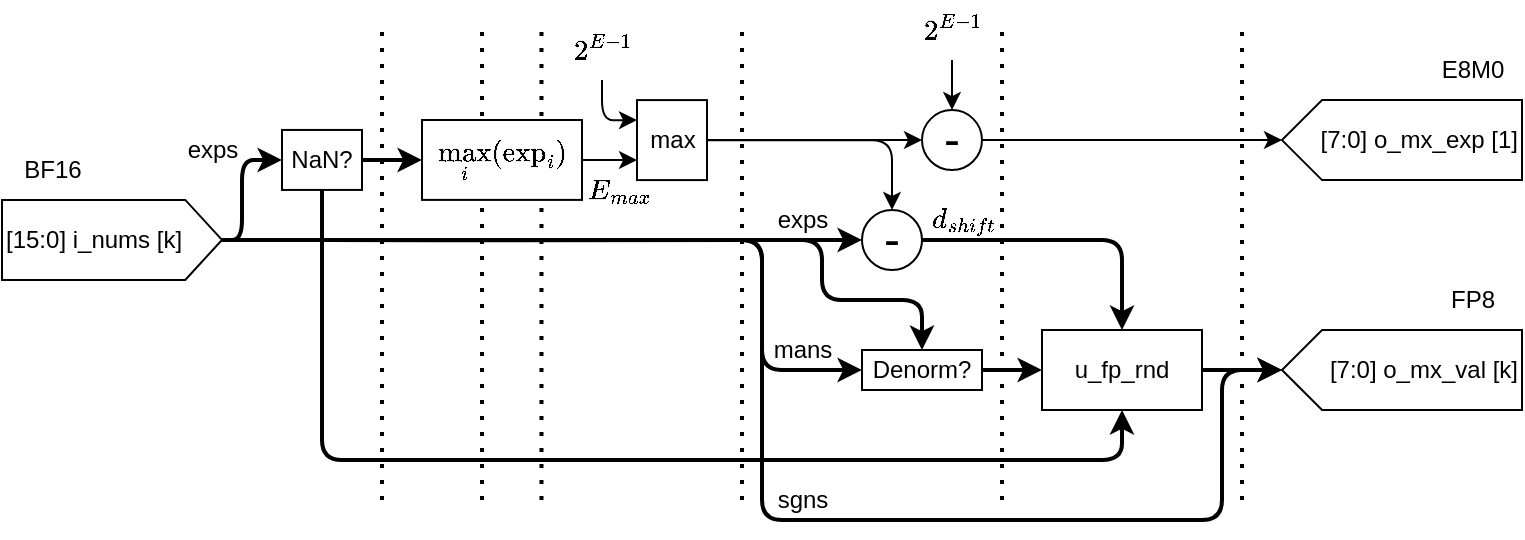 <mxfile>
    <diagram id="izr5ojlLVmo8zyCvxxbJ" name="Page-1">
        <mxGraphModel dx="1209" dy="705" grid="1" gridSize="10" guides="1" tooltips="1" connect="1" arrows="1" fold="1" page="1" pageScale="1" pageWidth="850" pageHeight="300" math="1" shadow="0">
            <root>
                <mxCell id="0"/>
                <mxCell id="1" parent="0"/>
                <mxCell id="503" value="" style="endArrow=none;dashed=1;html=1;dashPattern=1 3;strokeWidth=2;" edge="1" parent="1">
                    <mxGeometry width="50" height="50" relative="1" as="geometry">
                        <mxPoint x="285" y="268" as="sourcePoint"/>
                        <mxPoint x="285" y="28" as="targetPoint"/>
                    </mxGeometry>
                </mxCell>
                <mxCell id="504" value="" style="endArrow=none;dashed=1;html=1;dashPattern=1 3;strokeWidth=2;" edge="1" parent="1">
                    <mxGeometry width="50" height="50" relative="1" as="geometry">
                        <mxPoint x="314.74" y="268" as="sourcePoint"/>
                        <mxPoint x="314.74" y="28" as="targetPoint"/>
                    </mxGeometry>
                </mxCell>
                <mxCell id="505" value="sgns" style="text;html=1;align=center;verticalAlign=middle;resizable=0;points=[];autosize=1;strokeColor=none;fillColor=none;fontSize=12;" vertex="1" parent="1">
                    <mxGeometry x="420" y="253" width="50" height="30" as="geometry"/>
                </mxCell>
                <mxCell id="506" value="$$E_{max}$$" style="text;html=1;align=center;verticalAlign=middle;resizable=0;points=[];autosize=1;strokeColor=none;fillColor=none;fontSize=12;" vertex="1" parent="1">
                    <mxGeometry x="303" y="98" width="100" height="30" as="geometry"/>
                </mxCell>
                <mxCell id="507" value="mans" style="text;html=1;align=center;verticalAlign=middle;resizable=0;points=[];autosize=1;strokeColor=none;fillColor=none;fontSize=12;" vertex="1" parent="1">
                    <mxGeometry x="420" y="178" width="50" height="30" as="geometry"/>
                </mxCell>
                <mxCell id="508" value="BF16" style="text;html=1;align=center;verticalAlign=middle;resizable=0;points=[];autosize=1;strokeColor=none;fillColor=none;" vertex="1" parent="1">
                    <mxGeometry x="45" y="87.95" width="50" height="30" as="geometry"/>
                </mxCell>
                <mxCell id="509" style="edgeStyle=orthogonalEdgeStyle;html=1;strokeWidth=2;entryX=0.5;entryY=1;entryDx=0;entryDy=0;" edge="1" parent="1" source="513" target="516">
                    <mxGeometry relative="1" as="geometry">
                        <Array as="points">
                            <mxPoint x="425" y="138"/>
                            <mxPoint x="425" y="278"/>
                            <mxPoint x="655" y="278"/>
                            <mxPoint x="655" y="203"/>
                        </Array>
                        <mxPoint x="675" y="228" as="targetPoint"/>
                    </mxGeometry>
                </mxCell>
                <mxCell id="510" style="edgeStyle=orthogonalEdgeStyle;html=1;entryX=0;entryY=0.5;entryDx=0;entryDy=0;strokeWidth=2;" edge="1" parent="1" source="513" target="531">
                    <mxGeometry relative="1" as="geometry">
                        <Array as="points">
                            <mxPoint x="165" y="138"/>
                            <mxPoint x="165" y="98"/>
                        </Array>
                    </mxGeometry>
                </mxCell>
                <mxCell id="511" style="edgeStyle=orthogonalEdgeStyle;html=1;entryX=0.5;entryY=0;entryDx=0;entryDy=0;strokeWidth=2;" edge="1" parent="1" source="513" target="536">
                    <mxGeometry relative="1" as="geometry">
                        <Array as="points">
                            <mxPoint x="455" y="138"/>
                            <mxPoint x="455" y="168"/>
                            <mxPoint x="505" y="168"/>
                        </Array>
                    </mxGeometry>
                </mxCell>
                <mxCell id="512" style="edgeStyle=orthogonalEdgeStyle;html=1;entryX=0;entryY=0.5;entryDx=0;entryDy=0;strokeWidth=2;" edge="1" parent="1" source="513" target="536">
                    <mxGeometry relative="1" as="geometry">
                        <Array as="points">
                            <mxPoint x="425" y="138"/>
                            <mxPoint x="425" y="203"/>
                        </Array>
                    </mxGeometry>
                </mxCell>
                <mxCell id="513" value="[15:0] i_nums [k]" style="shape=offPageConnector;whiteSpace=wrap;html=1;rotation=0;direction=north;labelPosition=center;verticalLabelPosition=middle;align=left;verticalAlign=middle;size=0.167;" vertex="1" parent="1">
                    <mxGeometry x="45" y="117.95" width="110" height="40" as="geometry"/>
                </mxCell>
                <mxCell id="514" style="edgeStyle=orthogonalEdgeStyle;html=1;entryX=0;entryY=0.5;entryDx=0;entryDy=0;fontSize=12;strokeWidth=2;" edge="1" parent="1" target="523">
                    <mxGeometry relative="1" as="geometry">
                        <mxPoint x="520" y="153.05" as="targetPoint"/>
                        <mxPoint x="205" y="138.05" as="sourcePoint"/>
                        <Array as="points">
                            <mxPoint x="275" y="138.05"/>
                            <mxPoint x="275" y="138.05"/>
                        </Array>
                    </mxGeometry>
                </mxCell>
                <mxCell id="515" value="exps" style="text;html=1;align=center;verticalAlign=middle;resizable=0;points=[];autosize=1;strokeColor=none;fillColor=none;fontSize=12;" vertex="1" parent="1">
                    <mxGeometry x="125" y="78.05" width="50" height="30" as="geometry"/>
                </mxCell>
                <mxCell id="516" value="&lt;span style=&quot;text-align: left;&quot;&gt;[7:0] o_mx_val [k]&lt;/span&gt;" style="shape=offPageConnector;whiteSpace=wrap;html=1;rotation=0;direction=south;labelPosition=center;verticalLabelPosition=middle;align=right;verticalAlign=middle;size=0.167;" vertex="1" parent="1">
                    <mxGeometry x="685" y="183" width="120" height="40" as="geometry"/>
                </mxCell>
                <mxCell id="517" value="&lt;span style=&quot;text-align: left;&quot;&gt;[7:0] o_mx_exp [1]&lt;/span&gt;" style="shape=offPageConnector;whiteSpace=wrap;html=1;rotation=0;direction=south;labelPosition=center;verticalLabelPosition=middle;align=right;verticalAlign=middle;size=0.167;" vertex="1" parent="1">
                    <mxGeometry x="685" y="68.05" width="120" height="40" as="geometry"/>
                </mxCell>
                <mxCell id="518" style="edgeStyle=none;html=1;entryX=0.5;entryY=1;entryDx=0;entryDy=0;strokeWidth=2;" edge="1" parent="1" source="519" target="516">
                    <mxGeometry relative="1" as="geometry"/>
                </mxCell>
                <mxCell id="519" value="u_fp_rnd" style="rounded=0;whiteSpace=wrap;html=1;" vertex="1" parent="1">
                    <mxGeometry x="565" y="183" width="80" height="40" as="geometry"/>
                </mxCell>
                <mxCell id="520" value="E8M0" style="text;html=1;align=center;verticalAlign=middle;resizable=0;points=[];autosize=1;strokeColor=none;fillColor=none;fontSize=12;" vertex="1" parent="1">
                    <mxGeometry x="755" y="38.05" width="50" height="30" as="geometry"/>
                </mxCell>
                <mxCell id="521" value="FP8" style="text;html=1;align=center;verticalAlign=middle;resizable=0;points=[];autosize=1;strokeColor=none;fillColor=none;fontSize=12;" vertex="1" parent="1">
                    <mxGeometry x="755" y="153" width="50" height="30" as="geometry"/>
                </mxCell>
                <mxCell id="522" style="edgeStyle=orthogonalEdgeStyle;html=1;entryX=0.5;entryY=0;entryDx=0;entryDy=0;strokeWidth=2;" edge="1" parent="1" source="523" target="519">
                    <mxGeometry relative="1" as="geometry"/>
                </mxCell>
                <mxCell id="523" value="-" style="ellipse;whiteSpace=wrap;html=1;aspect=fixed;fontSize=24;" vertex="1" parent="1">
                    <mxGeometry x="475" y="123" width="30" height="30" as="geometry"/>
                </mxCell>
                <mxCell id="524" value="exps" style="text;html=1;align=center;verticalAlign=middle;resizable=0;points=[];autosize=1;strokeColor=none;fillColor=none;fontSize=12;" vertex="1" parent="1">
                    <mxGeometry x="420" y="112.97" width="50" height="30" as="geometry"/>
                </mxCell>
                <mxCell id="525" value="" style="endArrow=none;dashed=1;html=1;dashPattern=1 3;strokeWidth=2;" edge="1" parent="1">
                    <mxGeometry width="50" height="50" relative="1" as="geometry">
                        <mxPoint x="545" y="268" as="sourcePoint"/>
                        <mxPoint x="545" y="28" as="targetPoint"/>
                    </mxGeometry>
                </mxCell>
                <mxCell id="526" value="" style="endArrow=none;dashed=1;html=1;dashPattern=1 3;strokeWidth=2;" edge="1" parent="1">
                    <mxGeometry width="50" height="50" relative="1" as="geometry">
                        <mxPoint x="235" y="268" as="sourcePoint"/>
                        <mxPoint x="235" y="28" as="targetPoint"/>
                    </mxGeometry>
                </mxCell>
                <mxCell id="527" value="" style="endArrow=none;dashed=1;html=1;dashPattern=1 3;strokeWidth=2;" edge="1" parent="1">
                    <mxGeometry width="50" height="50" relative="1" as="geometry">
                        <mxPoint x="665" y="268" as="sourcePoint"/>
                        <mxPoint x="665" y="28" as="targetPoint"/>
                    </mxGeometry>
                </mxCell>
                <mxCell id="528" style="edgeStyle=orthogonalEdgeStyle;html=1;strokeWidth=1;entryX=0.5;entryY=1;entryDx=0;entryDy=0;exitX=1;exitY=0.5;exitDx=0;exitDy=0;" edge="1" parent="1" source="539" target="517">
                    <mxGeometry relative="1" as="geometry">
                        <mxPoint x="727.5" y="88" as="targetPoint"/>
                        <mxPoint x="537.5" y="68" as="sourcePoint"/>
                    </mxGeometry>
                </mxCell>
                <mxCell id="529" style="edgeStyle=orthogonalEdgeStyle;html=1;entryX=0;entryY=0.5;entryDx=0;entryDy=0;strokeWidth=2;" edge="1" parent="1" source="531" target="533">
                    <mxGeometry relative="1" as="geometry">
                        <Array as="points">
                            <mxPoint x="205" y="98"/>
                        </Array>
                    </mxGeometry>
                </mxCell>
                <mxCell id="530" style="edgeStyle=orthogonalEdgeStyle;html=1;entryX=0.5;entryY=1;entryDx=0;entryDy=0;strokeWidth=2;" edge="1" parent="1" source="531" target="519">
                    <mxGeometry relative="1" as="geometry">
                        <Array as="points">
                            <mxPoint x="205" y="248"/>
                            <mxPoint x="605" y="248"/>
                        </Array>
                    </mxGeometry>
                </mxCell>
                <mxCell id="531" value="NaN?" style="rounded=0;whiteSpace=wrap;html=1;strokeWidth=1;" vertex="1" parent="1">
                    <mxGeometry x="185" y="82.97" width="40" height="30" as="geometry"/>
                </mxCell>
                <mxCell id="532" style="edgeStyle=orthogonalEdgeStyle;html=1;entryX=0;entryY=0.75;entryDx=0;entryDy=0;" edge="1" parent="1" source="533" target="542">
                    <mxGeometry relative="1" as="geometry"/>
                </mxCell>
                <mxCell id="533" value="$$\max_{i} (\text{exp}_i)$$" style="rounded=0;whiteSpace=wrap;html=1;" vertex="1" parent="1">
                    <mxGeometry x="255" y="78" width="80" height="39.95" as="geometry"/>
                </mxCell>
                <mxCell id="534" value="$$d_{shift}$$" style="text;html=1;align=center;verticalAlign=middle;resizable=0;points=[];autosize=1;strokeColor=none;fillColor=none;" vertex="1" parent="1">
                    <mxGeometry x="480" y="112.97" width="90" height="30" as="geometry"/>
                </mxCell>
                <mxCell id="535" style="edgeStyle=orthogonalEdgeStyle;html=1;entryX=0;entryY=0.5;entryDx=0;entryDy=0;strokeWidth=2;" edge="1" parent="1" source="536" target="519">
                    <mxGeometry relative="1" as="geometry"/>
                </mxCell>
                <mxCell id="536" value="Denorm?" style="whiteSpace=wrap;html=1;" vertex="1" parent="1">
                    <mxGeometry x="475" y="193" width="60" height="20" as="geometry"/>
                </mxCell>
                <mxCell id="537" style="edgeStyle=orthogonalEdgeStyle;html=1;entryX=0;entryY=0.25;entryDx=0;entryDy=0;" edge="1" parent="1" source="538" target="542">
                    <mxGeometry relative="1" as="geometry"/>
                </mxCell>
                <mxCell id="538" value="$$2^{E-1}$$" style="text;html=1;align=center;verticalAlign=middle;resizable=0;points=[];autosize=1;strokeColor=none;fillColor=none;" vertex="1" parent="1">
                    <mxGeometry x="300" y="28" width="90" height="30" as="geometry"/>
                </mxCell>
                <mxCell id="539" value="-" style="ellipse;whiteSpace=wrap;html=1;aspect=fixed;fontSize=24;" vertex="1" parent="1">
                    <mxGeometry x="505" y="73.05" width="30" height="30" as="geometry"/>
                </mxCell>
                <mxCell id="540" style="edgeStyle=orthogonalEdgeStyle;html=1;entryX=0.5;entryY=0;entryDx=0;entryDy=0;strokeWidth=1;" edge="1" parent="1" source="542" target="523">
                    <mxGeometry relative="1" as="geometry"/>
                </mxCell>
                <mxCell id="541" style="edgeStyle=orthogonalEdgeStyle;html=1;entryX=0;entryY=0.5;entryDx=0;entryDy=0;strokeWidth=1;" edge="1" parent="1" source="542" target="539">
                    <mxGeometry relative="1" as="geometry"/>
                </mxCell>
                <mxCell id="542" value="max" style="rounded=0;whiteSpace=wrap;html=1;" vertex="1" parent="1">
                    <mxGeometry x="362.5" y="68.05" width="35" height="40" as="geometry"/>
                </mxCell>
                <mxCell id="543" value="" style="endArrow=none;dashed=1;html=1;dashPattern=1 3;strokeWidth=2;" edge="1" parent="1">
                    <mxGeometry width="50" height="50" relative="1" as="geometry">
                        <mxPoint x="415" y="268" as="sourcePoint"/>
                        <mxPoint x="415" y="28" as="targetPoint"/>
                    </mxGeometry>
                </mxCell>
                <mxCell id="544" style="edgeStyle=orthogonalEdgeStyle;html=1;entryX=0.5;entryY=0;entryDx=0;entryDy=0;strokeWidth=1;" edge="1" parent="1" source="545" target="539">
                    <mxGeometry relative="1" as="geometry"/>
                </mxCell>
                <mxCell id="545" value="$$2^{E-1}$$" style="text;html=1;align=center;verticalAlign=middle;resizable=0;points=[];autosize=1;strokeColor=none;fillColor=none;" vertex="1" parent="1">
                    <mxGeometry x="475" y="18" width="90" height="30" as="geometry"/>
                </mxCell>
            </root>
        </mxGraphModel>
    </diagram>
</mxfile>